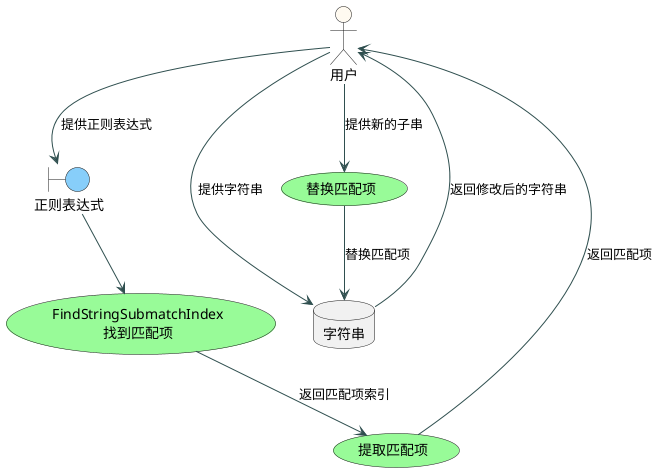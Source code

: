 @startuml

skinparam {
  DefaultFontName Microsoft YaHei
  backgroundColor White
  arrowColor DarkSlateGray
  actorBackgroundColor FloralWhite
  usecaseBackgroundColor PaleGreen
  boundaryBackgroundColor LightSkyBlue
}

actor 用户 as "用户"
boundary 正则表达式 as "正则表达式"
database 字符串 as "字符串"
usecase 找到匹配 as "FindStringSubmatchIndex\n找到匹配项"
usecase 提取匹配 as "提取匹配项"
usecase 替换匹配 as "替换匹配项"

用户 --> 正则表达式 : 提供正则表达式
用户 --> 字符串 : 提供字符串
正则表达式 --> 找到匹配
找到匹配 --> 提取匹配 : 返回匹配项索引
提取匹配 --> 用户 : 返回匹配项
用户 --> 替换匹配 : 提供新的子串
替换匹配 --> 字符串 : 替换匹配项
字符串 --> 用户 : 返回修改后的字符串

@enduml
